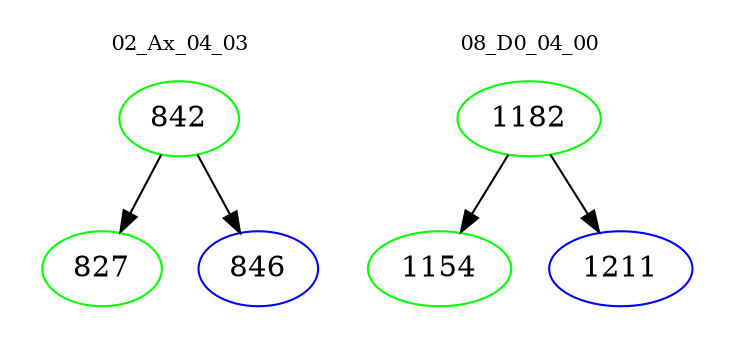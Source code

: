 digraph{
subgraph cluster_0 {
color = white
label = "02_Ax_04_03";
fontsize=10;
T0_842 [label="842", color="green"]
T0_842 -> T0_827 [color="black"]
T0_827 [label="827", color="green"]
T0_842 -> T0_846 [color="black"]
T0_846 [label="846", color="blue"]
}
subgraph cluster_1 {
color = white
label = "08_D0_04_00";
fontsize=10;
T1_1182 [label="1182", color="green"]
T1_1182 -> T1_1154 [color="black"]
T1_1154 [label="1154", color="green"]
T1_1182 -> T1_1211 [color="black"]
T1_1211 [label="1211", color="blue"]
}
}
